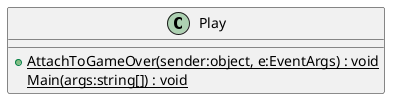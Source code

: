 @startuml
class Play {
    + {static} AttachToGameOver(sender:object, e:EventArgs) : void
    {static} Main(args:string[]) : void
}
@enduml

